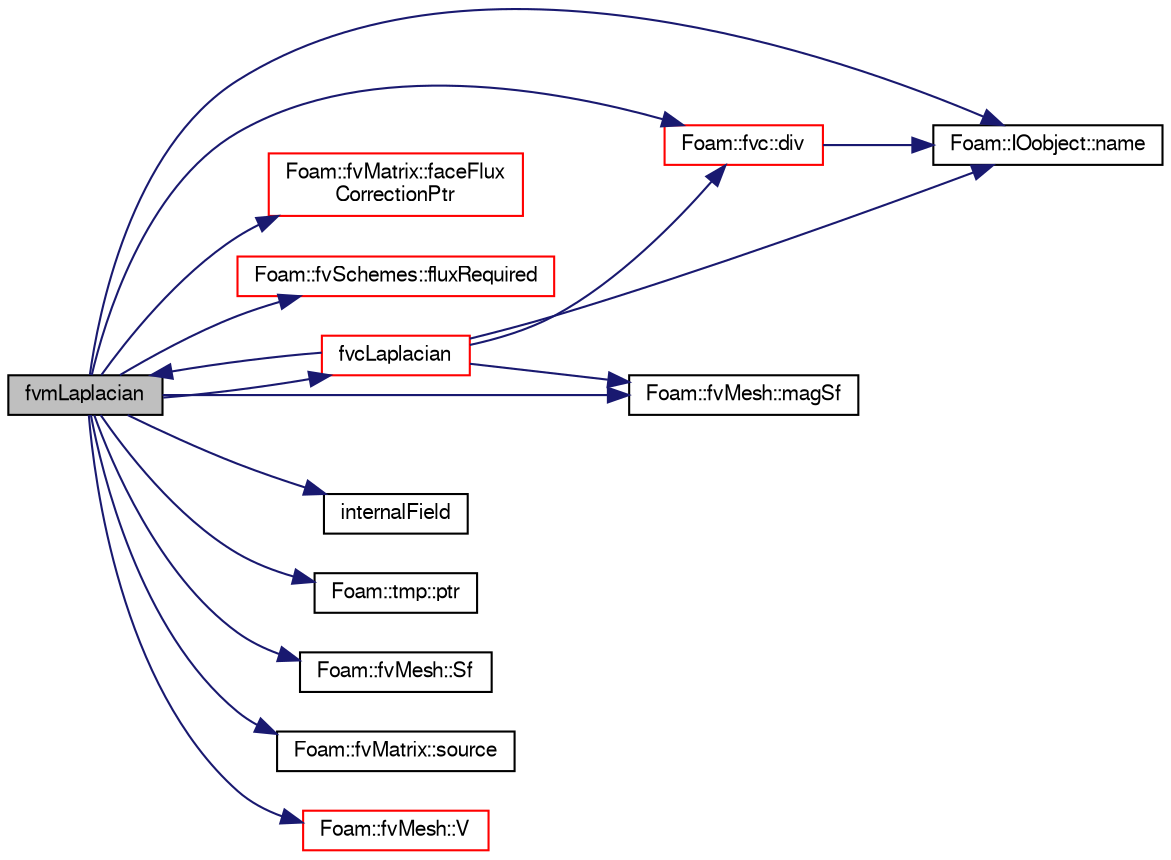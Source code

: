 digraph "fvmLaplacian"
{
  bgcolor="transparent";
  edge [fontname="FreeSans",fontsize="10",labelfontname="FreeSans",labelfontsize="10"];
  node [fontname="FreeSans",fontsize="10",shape=record];
  rankdir="LR";
  Node1411 [label="fvmLaplacian",height=0.2,width=0.4,color="black", fillcolor="grey75", style="filled", fontcolor="black"];
  Node1411 -> Node1412 [color="midnightblue",fontsize="10",style="solid",fontname="FreeSans"];
  Node1412 [label="Foam::fvc::div",height=0.2,width=0.4,color="red",URL="$a21134.html#a585533948ad80abfe589d920c641f251"];
  Node1412 -> Node1413 [color="midnightblue",fontsize="10",style="solid",fontname="FreeSans"];
  Node1413 [label="Foam::IOobject::name",height=0.2,width=0.4,color="black",URL="$a26142.html#acc80e00a8ac919288fb55bd14cc88bf6",tooltip="Return name. "];
  Node1411 -> Node1714 [color="midnightblue",fontsize="10",style="solid",fontname="FreeSans"];
  Node1714 [label="Foam::fvMatrix::faceFlux\lCorrectionPtr",height=0.2,width=0.4,color="red",URL="$a22358.html#abca4d525cb7a95854e0bbc373847fef2",tooltip="Return pointer to face-flux non-orthogonal correction field. "];
  Node1411 -> Node1865 [color="midnightblue",fontsize="10",style="solid",fontname="FreeSans"];
  Node1865 [label="Foam::fvSchemes::fluxRequired",height=0.2,width=0.4,color="red",URL="$a22526.html#aff608e98a0f753e4b2b573340193869f"];
  Node1411 -> Node1866 [color="midnightblue",fontsize="10",style="solid",fontname="FreeSans"];
  Node1866 [label="fvcLaplacian",height=0.2,width=0.4,color="red",URL="$a22578.html#a3b7763d1c413ef4161fb02b170ba7194"];
  Node1866 -> Node1412 [color="midnightblue",fontsize="10",style="solid",fontname="FreeSans"];
  Node1866 -> Node1411 [color="midnightblue",fontsize="10",style="solid",fontname="FreeSans"];
  Node1866 -> Node1437 [color="midnightblue",fontsize="10",style="solid",fontname="FreeSans"];
  Node1437 [label="Foam::fvMesh::magSf",height=0.2,width=0.4,color="black",URL="$a22766.html#ae208119f0287991ffba40fb6fecbb365",tooltip="Return cell face area magnitudes. "];
  Node1866 -> Node1413 [color="midnightblue",fontsize="10",style="solid",fontname="FreeSans"];
  Node1411 -> Node1734 [color="midnightblue",fontsize="10",style="solid",fontname="FreeSans"];
  Node1734 [label="internalField",height=0.2,width=0.4,color="black",URL="$a01253.html#a8ebe4b4fc9818c2626b9c98a7ef1a16a"];
  Node1411 -> Node1437 [color="midnightblue",fontsize="10",style="solid",fontname="FreeSans"];
  Node1411 -> Node1413 [color="midnightblue",fontsize="10",style="solid",fontname="FreeSans"];
  Node1411 -> Node1869 [color="midnightblue",fontsize="10",style="solid",fontname="FreeSans"];
  Node1869 [label="Foam::tmp::ptr",height=0.2,width=0.4,color="black",URL="$a25962.html#ad62d481db7f40d0856f327ac78cbb69f",tooltip="Return tmp pointer for reuse. "];
  Node1411 -> Node1547 [color="midnightblue",fontsize="10",style="solid",fontname="FreeSans"];
  Node1547 [label="Foam::fvMesh::Sf",height=0.2,width=0.4,color="black",URL="$a22766.html#aa12aaa436e7e8ddf2635204f3ab873fa",tooltip="Return cell face area vectors. "];
  Node1411 -> Node1826 [color="midnightblue",fontsize="10",style="solid",fontname="FreeSans"];
  Node1826 [label="Foam::fvMatrix::source",height=0.2,width=0.4,color="black",URL="$a22358.html#a4c49d61a0e11bbdadf6646dbe3740560"];
  Node1411 -> Node1574 [color="midnightblue",fontsize="10",style="solid",fontname="FreeSans"];
  Node1574 [label="Foam::fvMesh::V",height=0.2,width=0.4,color="red",URL="$a22766.html#a154893d1a508aff074b16eaeaa396aea",tooltip="Return cell volumes. "];
}
